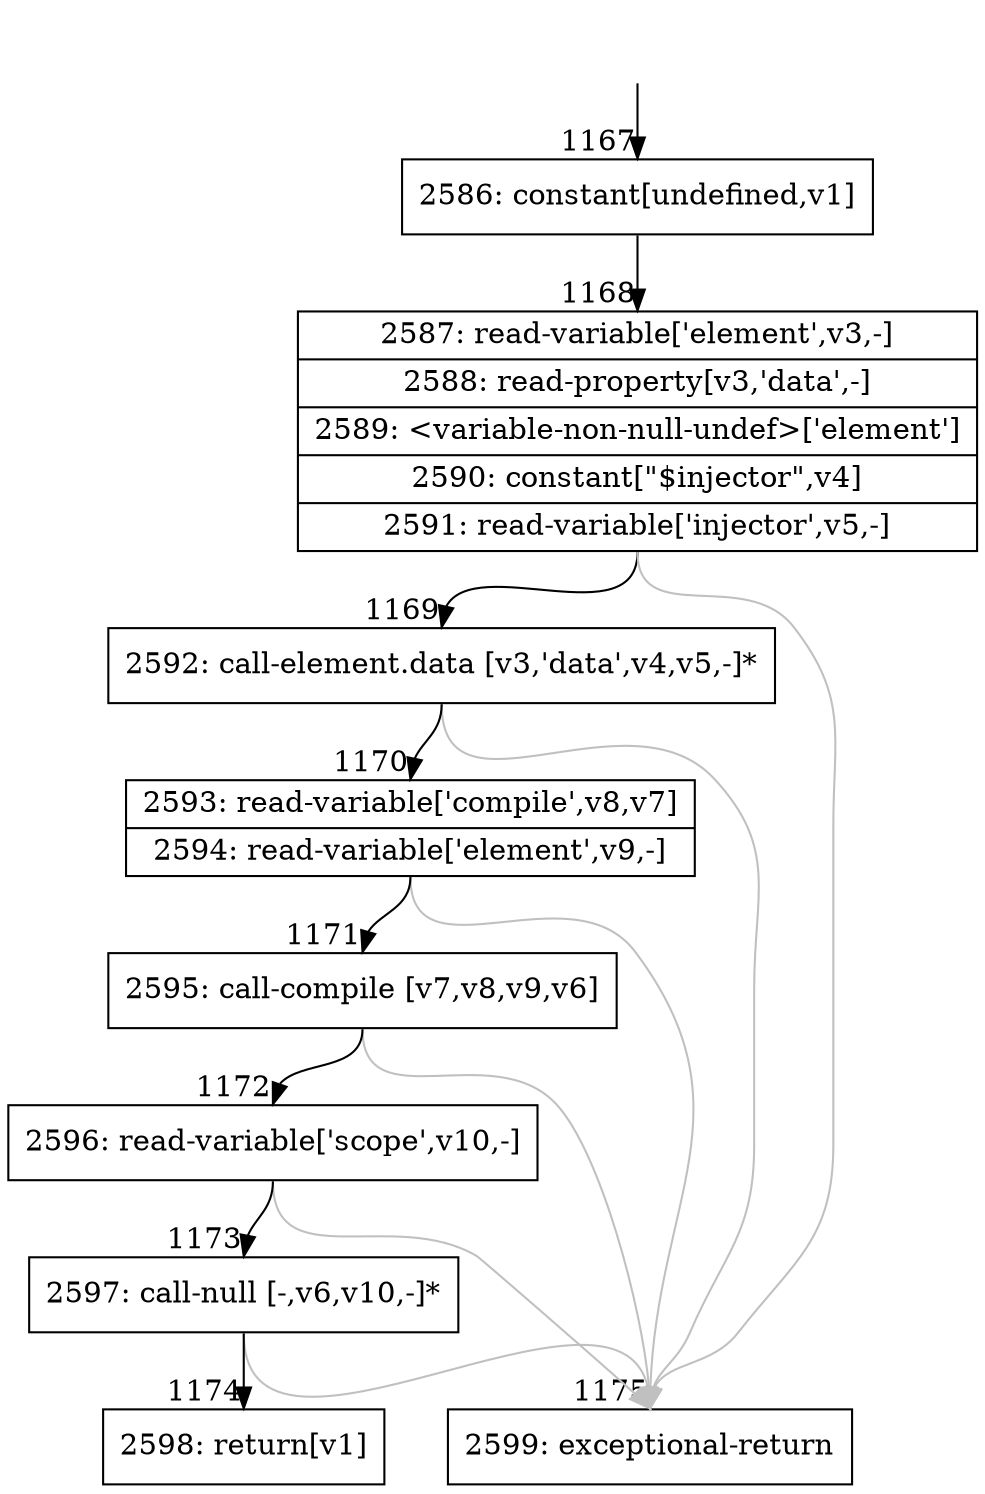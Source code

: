 digraph {
rankdir="TD"
BB_entry88[shape=none,label=""];
BB_entry88 -> BB1167 [tailport=s, headport=n, headlabel="    1167"]
BB1167 [shape=record label="{2586: constant[undefined,v1]}" ] 
BB1167 -> BB1168 [tailport=s, headport=n, headlabel="      1168"]
BB1168 [shape=record label="{2587: read-variable['element',v3,-]|2588: read-property[v3,'data',-]|2589: \<variable-non-null-undef\>['element']|2590: constant[\"$injector\",v4]|2591: read-variable['injector',v5,-]}" ] 
BB1168 -> BB1169 [tailport=s, headport=n, headlabel="      1169"]
BB1168 -> BB1175 [tailport=s, headport=n, color=gray, headlabel="      1175"]
BB1169 [shape=record label="{2592: call-element.data [v3,'data',v4,v5,-]*}" ] 
BB1169 -> BB1170 [tailport=s, headport=n, headlabel="      1170"]
BB1169 -> BB1175 [tailport=s, headport=n, color=gray]
BB1170 [shape=record label="{2593: read-variable['compile',v8,v7]|2594: read-variable['element',v9,-]}" ] 
BB1170 -> BB1171 [tailport=s, headport=n, headlabel="      1171"]
BB1170 -> BB1175 [tailport=s, headport=n, color=gray]
BB1171 [shape=record label="{2595: call-compile [v7,v8,v9,v6]}" ] 
BB1171 -> BB1172 [tailport=s, headport=n, headlabel="      1172"]
BB1171 -> BB1175 [tailport=s, headport=n, color=gray]
BB1172 [shape=record label="{2596: read-variable['scope',v10,-]}" ] 
BB1172 -> BB1173 [tailport=s, headport=n, headlabel="      1173"]
BB1172 -> BB1175 [tailport=s, headport=n, color=gray]
BB1173 [shape=record label="{2597: call-null [-,v6,v10,-]*}" ] 
BB1173 -> BB1174 [tailport=s, headport=n, headlabel="      1174"]
BB1173 -> BB1175 [tailport=s, headport=n, color=gray]
BB1174 [shape=record label="{2598: return[v1]}" ] 
BB1175 [shape=record label="{2599: exceptional-return}" ] 
//#$~ 1635
}
